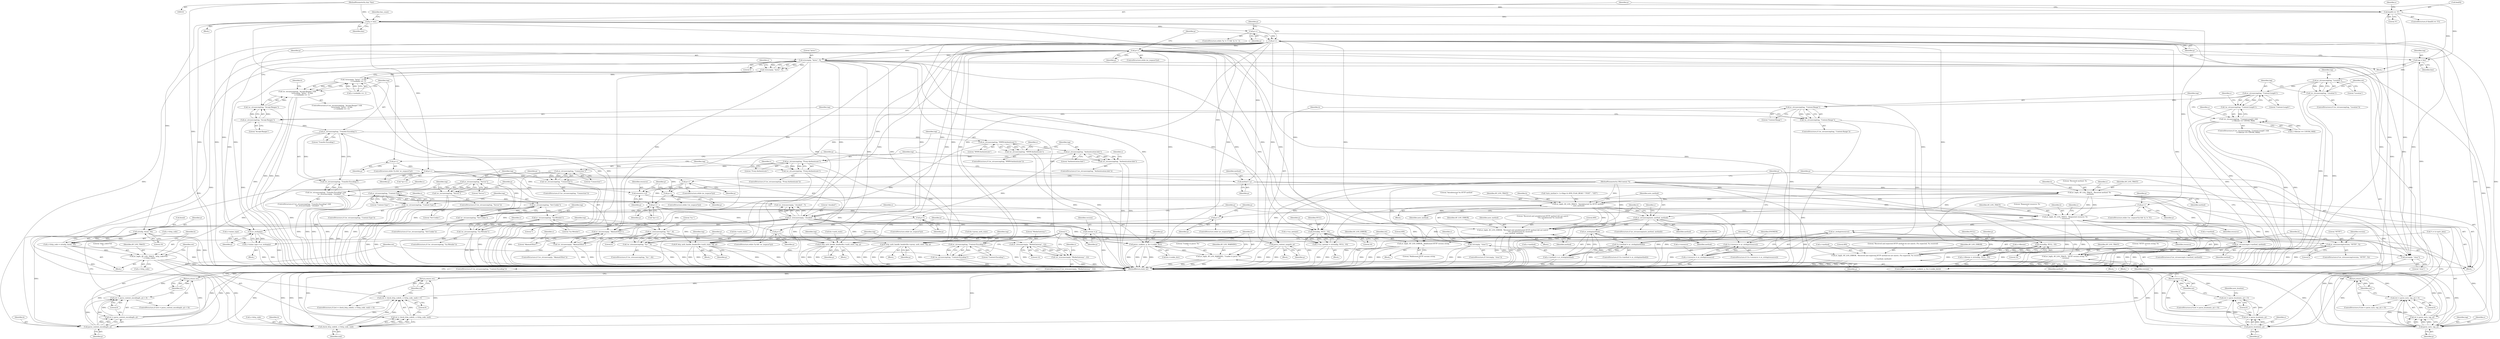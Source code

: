 digraph "0_FFmpeg_2a05c8f813de6f2278827734bf8102291e7484aa_7@array" {
"1000132" [label="(Call,line[0] == '\0')"];
"1000103" [label="(MethodParameterIn,char *line)"];
"1000145" [label="(Call,p = line)"];
"1000158" [label="(Call,method = p)"];
"1000176" [label="(Call,av_log(h, AV_LOG_TRACE, \"Received method: %s\n\", method))"];
"1000187" [label="(Call,av_strcasecmp(s->method, method))"];
"1000193" [label="(Call,av_log(h, AV_LOG_ERROR, \"Received and expected HTTP method do not match. (%s expected, %s received)\n\",\n                           s->method, method))"];
"1000208" [label="(Call,av_log(h, AV_LOG_TRACE, \"Autodetected %s HTTP method\n\", auto_method))"];
"1000214" [label="(Call,av_strcasecmp(auto_method, method))"];
"1000218" [label="(Call,av_log(h, AV_LOG_ERROR, \"Received and autodetected HTTP method did not match \"\n                           \"(%s autodetected %s received)\n\", auto_method, method))"];
"1000235" [label="(Call,av_strdup(method))"];
"1000230" [label="(Call,!(s->method = av_strdup(method)))"];
"1000231" [label="(Call,s->method = av_strdup(method))"];
"1000261" [label="(Call,av_log(h, AV_LOG_TRACE, \"Requested resource: %s\n\", resource))"];
"1000272" [label="(Call,av_strdup(resource))"];
"1000267" [label="(Call,!(s->resource = av_strdup(resource)))"];
"1000268" [label="(Call,s->resource = av_strdup(resource))"];
"1000306" [label="(Call,av_log(h, AV_LOG_ERROR, \"Malformed HTTP version string.\n\"))"];
"1000315" [label="(Call,av_log(h, AV_LOG_TRACE, \"HTTP version string: %s\n\", version))"];
"1000169" [label="(Call,p++)"];
"1000173" [label="(Call,p++)"];
"1000244" [label="(Call,p++)"];
"1000246" [label="(Call,resource = p)"];
"1000254" [label="(Call,p++)"];
"1000258" [label="(Call,p++)"];
"1000281" [label="(Call,p++)"];
"1000283" [label="(Call,version = p)"];
"1000301" [label="(Call,av_strncasecmp(version, \"HTTP/\", 5))"];
"1000294" [label="(Call,p++)"];
"1000332" [label="(Call,p++)"];
"1000338" [label="(Call,p++)"];
"1000344" [label="(Call,strtol(p, &end, 10))"];
"1000340" [label="(Call,s->http_code = strtol(p, &end, 10))"];
"1000349" [label="(Call,av_log(h, AV_LOG_TRACE, \"http_code=%d\n\", s->http_code))"];
"1000360" [label="(Call,check_http_code(h, s->http_code, end))"];
"1000357" [label="(Call,(ret = check_http_code(h, s->http_code, end)) < 0)"];
"1000358" [label="(Call,ret = check_http_code(h, s->http_code, end))"];
"1000367" [label="(Return,return ret;)"];
"1000381" [label="(Call,p++)"];
"1000397" [label="(Call,p++)"];
"1000403" [label="(Call,p++)"];
"1000415" [label="(Call,parse_location(s, p))"];
"1000412" [label="(Call,(ret = parse_location(s, p)) < 0)"];
"1000413" [label="(Call,ret = parse_location(s, p))"];
"1000419" [label="(Return,return ret;)"];
"1000442" [label="(Call,strtoull(p, NULL, 10))"];
"1000438" [label="(Call,s->filesize = strtoull(p, NULL, 10))"];
"1000453" [label="(Call,parse_content_range(h, p))"];
"1000465" [label="(Call,strncmp(p, \"bytes\", 5))"];
"1000464" [label="(Call,!strncmp(p, \"bytes\", 5))"];
"1000463" [label="(Call,!strncmp(p, \"bytes\", 5) &&\n                   s->seekable == -1)"];
"1000458" [label="(Call,!av_strcasecmp(tag, \"Accept-Ranges\") &&\n                   !strncmp(p, \"bytes\", 5) &&\n                   s->seekable == -1)"];
"1000489" [label="(Call,av_strncasecmp(p, \"chunked\", 7))"];
"1000488" [label="(Call,!av_strncasecmp(p, \"chunked\", 7))"];
"1000483" [label="(Call,!av_strcasecmp(tag, \"Transfer-Encoding\") &&\n                    !av_strncasecmp(p, \"chunked\", 7))"];
"1000511" [label="(Call,ff_http_auth_handle_header(&s->auth_state, tag, p))"];
"1000525" [label="(Call,ff_http_auth_handle_header(&s->auth_state, tag, p))"];
"1000539" [label="(Call,ff_http_auth_handle_header(&s->proxy_auth_state, tag, p))"];
"1000554" [label="(Call,!strcmp(p, \"close\"))"];
"1000555" [label="(Call,strcmp(p, \"close\"))"];
"1000572" [label="(Call,av_strcasecmp(p, \"AkamaiGHost\"))"];
"1000571" [label="(Call,!av_strcasecmp(p, \"AkamaiGHost\"))"];
"1000584" [label="(Call,av_strncasecmp(p, \"MediaGateway\", 12))"];
"1000583" [label="(Call,!av_strncasecmp(p, \"MediaGateway\", 12))"];
"1000609" [label="(Call,av_strdup(p))"];
"1000605" [label="(Call,s->mime_type = av_strdup(p))"];
"1000619" [label="(Call,parse_cookie(s, p, &s->cookie_dict))"];
"1000626" [label="(Call,av_log(h, AV_LOG_WARNING, \"Unable to parse '%s'\n\", p))"];
"1000642" [label="(Call,strtoull(p, NULL, 10))"];
"1000638" [label="(Call,s->icy_metaint = strtoull(p, NULL, 10))"];
"1000658" [label="(Call,parse_icy(s, tag, p))"];
"1000655" [label="(Call,(ret = parse_icy(s, tag, p)) < 0)"];
"1000656" [label="(Call,ret = parse_icy(s, tag, p))"];
"1000663" [label="(Return,return ret;)"];
"1000676" [label="(Call,parse_content_encoding(h, p))"];
"1000673" [label="(Call,(ret = parse_content_encoding(h, p)) < 0)"];
"1000674" [label="(Call,ret = parse_content_encoding(h, p))"];
"1000680" [label="(Return,return ret;)"];
"1000394" [label="(Call,tag = line)"];
"1000407" [label="(Call,av_strcasecmp(tag, \"Location\"))"];
"1000406" [label="(Call,!av_strcasecmp(tag, \"Location\"))"];
"1000429" [label="(Call,av_strcasecmp(tag, \"Content-Length\"))"];
"1000428" [label="(Call,!av_strcasecmp(tag, \"Content-Length\"))"];
"1000427" [label="(Call,!av_strcasecmp(tag, \"Content-Length\") &&\n                   s->filesize == UINT64_MAX)"];
"1000449" [label="(Call,av_strcasecmp(tag, \"Content-Range\"))"];
"1000448" [label="(Call,!av_strcasecmp(tag, \"Content-Range\"))"];
"1000460" [label="(Call,av_strcasecmp(tag, \"Accept-Ranges\"))"];
"1000459" [label="(Call,!av_strcasecmp(tag, \"Accept-Ranges\"))"];
"1000485" [label="(Call,av_strcasecmp(tag, \"Transfer-Encoding\"))"];
"1000484" [label="(Call,!av_strcasecmp(tag, \"Transfer-Encoding\"))"];
"1000507" [label="(Call,av_strcasecmp(tag, \"WWW-Authenticate\"))"];
"1000506" [label="(Call,!av_strcasecmp(tag, \"WWW-Authenticate\"))"];
"1000521" [label="(Call,av_strcasecmp(tag, \"Authentication-Info\"))"];
"1000520" [label="(Call,!av_strcasecmp(tag, \"Authentication-Info\"))"];
"1000535" [label="(Call,av_strcasecmp(tag, \"Proxy-Authenticate\"))"];
"1000534" [label="(Call,!av_strcasecmp(tag, \"Proxy-Authenticate\"))"];
"1000549" [label="(Call,av_strcasecmp(tag, \"Connection\"))"];
"1000548" [label="(Call,!av_strcasecmp(tag, \"Connection\"))"];
"1000566" [label="(Call,av_strcasecmp(tag, \"Server\"))"];
"1000565" [label="(Call,!av_strcasecmp(tag, \"Server\"))"];
"1000597" [label="(Call,av_strcasecmp(tag, \"Content-Type\"))"];
"1000596" [label="(Call,!av_strcasecmp(tag, \"Content-Type\"))"];
"1000614" [label="(Call,av_strcasecmp(tag, \"Set-Cookie\"))"];
"1000613" [label="(Call,!av_strcasecmp(tag, \"Set-Cookie\"))"];
"1000634" [label="(Call,av_strcasecmp(tag, \"Icy-MetaInt\"))"];
"1000633" [label="(Call,!av_strcasecmp(tag, \"Icy-MetaInt\"))"];
"1000649" [label="(Call,av_strncasecmp(tag, \"Icy-\", 4))"];
"1000648" [label="(Call,!av_strncasecmp(tag, \"Icy-\", 4))"];
"1000668" [label="(Call,av_strcasecmp(tag, \"Content-Encoding\"))"];
"1000667" [label="(Call,!av_strcasecmp(tag, \"Content-Encoding\"))"];
"1000396" [label="(Identifier,line)"];
"1000404" [label="(Identifier,p)"];
"1000484" [label="(Call,!av_strcasecmp(tag, \"Transfer-Encoding\"))"];
"1000140" [label="(Identifier,s)"];
"1000452" [label="(Block,)"];
"1000613" [label="(Call,!av_strcasecmp(tag, \"Set-Cookie\"))"];
"1000447" [label="(ControlStructure,if (!av_strcasecmp(tag, \"Content-Range\")))"];
"1000614" [label="(Call,av_strcasecmp(tag, \"Set-Cookie\"))"];
"1000591" [label="(Identifier,s)"];
"1000317" [label="(Identifier,AV_LOG_TRACE)"];
"1000192" [label="(Block,)"];
"1000216" [label="(Identifier,method)"];
"1000471" [label="(Identifier,s)"];
"1000280" [label="(Identifier,p)"];
"1000145" [label="(Call,p = line)"];
"1000340" [label="(Call,s->http_code = strtol(p, &end, 10))"];
"1000276" [label="(Identifier,ENOMEM)"];
"1000620" [label="(Identifier,s)"];
"1000345" [label="(Identifier,p)"];
"1000605" [label="(Call,s->mime_type = av_strdup(p))"];
"1000586" [label="(Literal,\"MediaGateway\")"];
"1000610" [label="(Identifier,p)"];
"1000217" [label="(Block,)"];
"1000488" [label="(Call,!av_strncasecmp(p, \"chunked\", 7))"];
"1000514" [label="(Identifier,s)"];
"1000226" [label="(Literal,400)"];
"1000555" [label="(Call,strcmp(p, \"close\"))"];
"1000312" [label="(Literal,400)"];
"1000284" [label="(Identifier,version)"];
"1000674" [label="(Call,ret = parse_content_encoding(h, p))"];
"1000219" [label="(Identifier,h)"];
"1000657" [label="(Identifier,ret)"];
"1000240" [label="(ControlStructure,while (av_isspace(*p)))"];
"1000489" [label="(Call,av_strncasecmp(p, \"chunked\", 7))"];
"1000263" [label="(Identifier,AV_LOG_TRACE)"];
"1000633" [label="(Call,!av_strcasecmp(tag, \"Icy-MetaInt\"))"];
"1000678" [label="(Identifier,p)"];
"1000285" [label="(Identifier,p)"];
"1000295" [label="(Identifier,p)"];
"1000352" [label="(Literal,\"http_code=%d\n\")"];
"1000460" [label="(Call,av_strcasecmp(tag, \"Accept-Ranges\"))"];
"1000536" [label="(Identifier,tag)"];
"1000337" [label="(Identifier,p)"];
"1000565" [label="(Call,!av_strcasecmp(tag, \"Server\"))"];
"1000553" [label="(ControlStructure,if (!strcmp(p, \"close\")))"];
"1000621" [label="(Identifier,p)"];
"1000253" [label="(Identifier,p)"];
"1000223" [label="(Identifier,method)"];
"1000464" [label="(Call,!strncmp(p, \"bytes\", 5))"];
"1000357" [label="(Call,(ret = check_http_code(h, s->http_code, end)) < 0)"];
"1000382" [label="(Identifier,p)"];
"1000309" [label="(Literal,\"Malformed HTTP version string.\n\")"];
"1000197" [label="(Call,s->method)"];
"1000339" [label="(Identifier,p)"];
"1000407" [label="(Call,av_strcasecmp(tag, \"Location\"))"];
"1000547" [label="(ControlStructure,if (!av_strcasecmp(tag, \"Connection\")))"];
"1000642" [label="(Call,strtoull(p, NULL, 10))"];
"1000248" [label="(Identifier,p)"];
"1000307" [label="(Identifier,h)"];
"1000587" [label="(Literal,12)"];
"1000664" [label="(Identifier,ret)"];
"1000506" [label="(Call,!av_strcasecmp(tag, \"WWW-Authenticate\"))"];
"1000338" [label="(Call,p++)"];
"1000157" [label="(Block,)"];
"1000681" [label="(Identifier,ret)"];
"1000294" [label="(Call,p++)"];
"1000200" [label="(Identifier,method)"];
"1000667" [label="(Call,!av_strcasecmp(tag, \"Content-Encoding\"))"];
"1000348" [label="(Literal,10)"];
"1000273" [label="(Identifier,resource)"];
"1000632" [label="(ControlStructure,if (!av_strcasecmp(tag, \"Icy-MetaInt\")))"];
"1000629" [label="(Literal,\"Unable to parse '%s'\n\")"];
"1000663" [label="(Return,return ret;)"];
"1000523" [label="(Literal,\"Authentication-Info\")"];
"1000574" [label="(Literal,\"AkamaiGHost\")"];
"1000429" [label="(Call,av_strcasecmp(tag, \"Content-Length\"))"];
"1000524" [label="(Block,)"];
"1000677" [label="(Identifier,h)"];
"1000521" [label="(Call,av_strcasecmp(tag, \"Authentication-Info\"))"];
"1000535" [label="(Call,av_strcasecmp(tag, \"Proxy-Authenticate\"))"];
"1000453" [label="(Call,parse_content_range(h, p))"];
"1000419" [label="(Return,return ret;)"];
"1000264" [label="(Literal,\"Requested resource: %s\n\")"];
"1000444" [label="(Identifier,NULL)"];
"1000159" [label="(Identifier,method)"];
"1000568" [label="(Literal,\"Server\")"];
"1000179" [label="(Literal,\"Received method: %s\n\")"];
"1000215" [label="(Identifier,auto_method)"];
"1000465" [label="(Call,strncmp(p, \"bytes\", 5))"];
"1000381" [label="(Call,p++)"];
"1000244" [label="(Call,p++)"];
"1000249" [label="(ControlStructure,while (!av_isspace(*p)))"];
"1000272" [label="(Call,av_strdup(resource))"];
"1000640" [label="(Identifier,s)"];
"1000409" [label="(Literal,\"Location\")"];
"1000468" [label="(Literal,5)"];
"1000637" [label="(Block,)"];
"1000103" [label="(MethodParameterIn,char *line)"];
"1000570" [label="(ControlStructure,if (!av_strcasecmp(p, \"AkamaiGHost\")))"];
"1000462" [label="(Literal,\"Accept-Ranges\")"];
"1000267" [label="(Call,!(s->resource = av_strdup(resource)))"];
"1000266" [label="(ControlStructure,if (!(s->resource = av_strdup(resource))))"];
"1000478" [label="(Identifier,h)"];
"1000411" [label="(ControlStructure,if ((ret = parse_location(s, p)) < 0))"];
"1000571" [label="(Call,!av_strcasecmp(p, \"AkamaiGHost\"))"];
"1000257" [label="(Call,*(p++))"];
"1000239" [label="(Identifier,ENOMEM)"];
"1000370" [label="(Block,)"];
"1000106" [label="(Block,)"];
"1000638" [label="(Call,s->icy_metaint = strtoull(p, NULL, 10))"];
"1000394" [label="(Call,tag = line)"];
"1000413" [label="(Call,ret = parse_location(s, p))"];
"1000567" [label="(Identifier,tag)"];
"1000277" [label="(ControlStructure,while (av_isspace(*p)))"];
"1000684" [label="(MethodReturn,static int)"];
"1000213" [label="(ControlStructure,if (av_strcasecmp(auto_method, method)))"];
"1000350" [label="(Identifier,h)"];
"1000578" [label="(Identifier,s)"];
"1000344" [label="(Call,strtol(p, &end, 10))"];
"1000510" [label="(Block,)"];
"1000183" [label="(Identifier,s)"];
"1000108" [label="(Call,*s = h->priv_data)"];
"1000673" [label="(Call,(ret = parse_content_encoding(h, p)) < 0)"];
"1000405" [label="(ControlStructure,if (!av_strcasecmp(tag, \"Location\")))"];
"1000261" [label="(Call,av_log(h, AV_LOG_TRACE, \"Requested resource: %s\n\", resource))"];
"1000346" [label="(Call,&end)"];
"1000176" [label="(Call,av_log(h, AV_LOG_TRACE, \"Received method: %s\n\", method))"];
"1000538" [label="(Block,)"];
"1000520" [label="(Call,!av_strcasecmp(tag, \"Authentication-Info\"))"];
"1000147" [label="(Identifier,line)"];
"1000232" [label="(Call,s->method)"];
"1000469" [label="(Call,s->seekable == -1)"];
"1000209" [label="(Identifier,h)"];
"1000415" [label="(Call,parse_location(s, p))"];
"1000670" [label="(Literal,\"Content-Encoding\")"];
"1000220" [label="(Identifier,AV_LOG_ERROR)"];
"1000431" [label="(Literal,\"Content-Length\")"];
"1000450" [label="(Identifier,tag)"];
"1000639" [label="(Call,s->icy_metaint)"];
"1000207" [label="(Block,)"];
"1000303" [label="(Literal,\"HTTP/\")"];
"1000132" [label="(Call,line[0] == '\0')"];
"1000662" [label="(Literal,0)"];
"1000430" [label="(Identifier,tag)"];
"1000191" [label="(Identifier,method)"];
"1000507" [label="(Call,av_strcasecmp(tag, \"WWW-Authenticate\"))"];
"1000459" [label="(Call,!av_strcasecmp(tag, \"Accept-Ranges\"))"];
"1000550" [label="(Identifier,tag)"];
"1000365" [label="(Identifier,end)"];
"1000483" [label="(Call,!av_strcasecmp(tag, \"Transfer-Encoding\") &&\n                    !av_strncasecmp(p, \"chunked\", 7))"];
"1000438" [label="(Call,s->filesize = strtoull(p, NULL, 10))"];
"1000654" [label="(ControlStructure,if ((ret = parse_icy(s, tag, p)) < 0))"];
"1000315" [label="(Call,av_log(h, AV_LOG_TRACE, \"HTTP version string: %s\n\", version))"];
"1000353" [label="(Call,s->http_code)"];
"1000537" [label="(Literal,\"Proxy-Authenticate\")"];
"1000412" [label="(Call,(ret = parse_location(s, p)) < 0)"];
"1000545" [label="(Identifier,p)"];
"1000173" [label="(Call,p++)"];
"1000660" [label="(Identifier,tag)"];
"1000395" [label="(Identifier,tag)"];
"1000349" [label="(Call,av_log(h, AV_LOG_TRACE, \"http_code=%d\n\", s->http_code))"];
"1000511" [label="(Call,ff_http_auth_handle_header(&s->auth_state, tag, p))"];
"1000367" [label="(Return,return ret;)"];
"1000564" [label="(ControlStructure,if (!av_strcasecmp(tag, \"Server\")))"];
"1000333" [label="(Identifier,p)"];
"1000231" [label="(Call,s->method = av_strdup(method))"];
"1000437" [label="(Block,)"];
"1000360" [label="(Call,check_http_code(h, s->http_code, end))"];
"1000585" [label="(Identifier,p)"];
"1000509" [label="(Literal,\"WWW-Authenticate\")"];
"1000146" [label="(Identifier,p)"];
"1000454" [label="(Identifier,h)"];
"1000490" [label="(Identifier,p)"];
"1000321" [label="(Block,)"];
"1000618" [label="(ControlStructure,if (parse_cookie(s, p, &s->cookie_dict)))"];
"1000319" [label="(Identifier,version)"];
"1000161" [label="(ControlStructure,while (*p && !av_isspace(*p)))"];
"1000359" [label="(Identifier,ret)"];
"1000467" [label="(Literal,\"bytes\")"];
"1000628" [label="(Identifier,AV_LOG_WARNING)"];
"1000131" [label="(ControlStructure,if (line[0] == '\0'))"];
"1000651" [label="(Literal,\"Icy-\")"];
"1000485" [label="(Call,av_strcasecmp(tag, \"Transfer-Encoding\"))"];
"1000178" [label="(Identifier,AV_LOG_TRACE)"];
"1000540" [label="(Call,&s->proxy_auth_state)"];
"1000461" [label="(Identifier,tag)"];
"1000247" [label="(Identifier,resource)"];
"1000482" [label="(ControlStructure,if (!av_strcasecmp(tag, \"Transfer-Encoding\") &&\n                    !av_strncasecmp(p, \"chunked\", 7)))"];
"1000599" [label="(Literal,\"Content-Type\")"];
"1000676" [label="(Call,parse_content_encoding(h, p))"];
"1000362" [label="(Call,s->http_code)"];
"1000668" [label="(Call,av_strcasecmp(tag, \"Content-Encoding\"))"];
"1000246" [label="(Call,resource = p)"];
"1000281" [label="(Call,p++)"];
"1000282" [label="(Identifier,p)"];
"1000177" [label="(Identifier,h)"];
"1000258" [label="(Call,p++)"];
"1000150" [label="(Identifier,line_count)"];
"1000439" [label="(Call,s->filesize)"];
"1000486" [label="(Identifier,tag)"];
"1000193" [label="(Call,av_log(h, AV_LOG_ERROR, \"Received and expected HTTP method do not match. (%s expected, %s received)\n\",\n                           s->method, method))"];
"1000560" [label="(Identifier,s)"];
"1000212" [label="(Identifier,auto_method)"];
"1000236" [label="(Identifier,method)"];
"1000114" [label="(Call,*auto_method =  h->flags & AVIO_FLAG_READ ? \"POST\" : \"GET\")"];
"1000302" [label="(Identifier,version)"];
"1000455" [label="(Identifier,p)"];
"1000661" [label="(Identifier,p)"];
"1000516" [label="(Identifier,tag)"];
"1000417" [label="(Identifier,p)"];
"1000203" [label="(Literal,400)"];
"1000512" [label="(Call,&s->auth_state)"];
"1000652" [label="(Literal,4)"];
"1000683" [label="(Literal,1)"];
"1000557" [label="(Literal,\"close\")"];
"1000341" [label="(Call,s->http_code)"];
"1000158" [label="(Call,method = p)"];
"1000269" [label="(Call,s->resource)"];
"1000255" [label="(Identifier,p)"];
"1000188" [label="(Call,s->method)"];
"1000666" [label="(ControlStructure,if (!av_strcasecmp(tag, \"Content-Encoding\")))"];
"1000262" [label="(Identifier,h)"];
"1000584" [label="(Call,av_strncasecmp(p, \"MediaGateway\", 12))"];
"1000635" [label="(Identifier,tag)"];
"1000327" [label="(Identifier,p)"];
"1000283" [label="(Call,version = p)"];
"1000457" [label="(ControlStructure,if (!av_strcasecmp(tag, \"Accept-Ranges\") &&\n                   !strncmp(p, \"bytes\", 5) &&\n                   s->seekable == -1))"];
"1000554" [label="(Call,!strcmp(p, \"close\"))"];
"1000443" [label="(Identifier,p)"];
"1000539" [label="(Call,ff_http_auth_handle_header(&s->proxy_auth_state, tag, p))"];
"1000634" [label="(Call,av_strcasecmp(tag, \"Icy-MetaInt\"))"];
"1000270" [label="(Identifier,s)"];
"1000598" [label="(Identifier,tag)"];
"1000308" [label="(Identifier,AV_LOG_ERROR)"];
"1000397" [label="(Call,p++)"];
"1000645" [label="(Literal,10)"];
"1000530" [label="(Identifier,tag)"];
"1000211" [label="(Literal,\"Autodetected %s HTTP method\n\")"];
"1000648" [label="(Call,!av_strncasecmp(tag, \"Icy-\", 4))"];
"1000187" [label="(Call,av_strcasecmp(s->method, method))"];
"1000659" [label="(Identifier,s)"];
"1000196" [label="(Literal,\"Received and expected HTTP method do not match. (%s expected, %s received)\n\")"];
"1000102" [label="(MethodParameterIn,URLContext *h)"];
"1000548" [label="(Call,!av_strcasecmp(tag, \"Connection\"))"];
"1000679" [label="(Literal,0)"];
"1000451" [label="(Literal,\"Content-Range\")"];
"1000428" [label="(Call,!av_strcasecmp(tag, \"Content-Length\"))"];
"1000556" [label="(Identifier,p)"];
"1000526" [label="(Call,&s->auth_state)"];
"1000534" [label="(Call,!av_strcasecmp(tag, \"Proxy-Authenticate\"))"];
"1000186" [label="(ControlStructure,if (av_strcasecmp(s->method, method)))"];
"1000136" [label="(Literal,'\0')"];
"1000622" [label="(Call,&s->cookie_dict)"];
"1000508" [label="(Identifier,tag)"];
"1000440" [label="(Identifier,s)"];
"1000675" [label="(Identifier,ret)"];
"1000636" [label="(Literal,\"Icy-MetaInt\")"];
"1000160" [label="(Identifier,p)"];
"1000174" [label="(Identifier,p)"];
"1000517" [label="(Identifier,p)"];
"1000406" [label="(Call,!av_strcasecmp(tag, \"Location\"))"];
"1000655" [label="(Call,(ret = parse_icy(s, tag, p)) < 0)"];
"1000606" [label="(Call,s->mime_type)"];
"1000133" [label="(Call,line[0])"];
"1000423" [label="(Identifier,new_location)"];
"1000643" [label="(Identifier,p)"];
"1000398" [label="(Identifier,p)"];
"1000306" [label="(Call,av_log(h, AV_LOG_ERROR, \"Malformed HTTP version string.\n\"))"];
"1000322" [label="(ControlStructure,while (!av_isspace(*p) && *p != '\0'))"];
"1000505" [label="(ControlStructure,if (!av_strcasecmp(tag, \"WWW-Authenticate\")))"];
"1000218" [label="(Call,av_log(h, AV_LOG_ERROR, \"Received and autodetected HTTP method did not match \"\n                           \"(%s autodetected %s received)\n\", auto_method, method))"];
"1000649" [label="(Call,av_strncasecmp(tag, \"Icy-\", 4))"];
"1000368" [label="(Identifier,ret)"];
"1000418" [label="(Literal,0)"];
"1000334" [label="(ControlStructure,while (av_isspace(*p)))"];
"1000195" [label="(Identifier,AV_LOG_ERROR)"];
"1000180" [label="(Identifier,method)"];
"1000449" [label="(Call,av_strcasecmp(tag, \"Content-Range\"))"];
"1000566" [label="(Call,av_strcasecmp(tag, \"Server\"))"];
"1000235" [label="(Call,av_strdup(method))"];
"1000549" [label="(Call,av_strcasecmp(tag, \"Connection\"))"];
"1000300" [label="(ControlStructure,if (av_strncasecmp(version, \"HTTP/\", 5)))"];
"1000672" [label="(ControlStructure,if ((ret = parse_content_encoding(h, p)) < 0))"];
"1000572" [label="(Call,av_strcasecmp(p, \"AkamaiGHost\"))"];
"1000351" [label="(Identifier,AV_LOG_TRACE)"];
"1000658" [label="(Call,parse_icy(s, tag, p))"];
"1000169" [label="(Call,p++)"];
"1000458" [label="(Call,!av_strcasecmp(tag, \"Accept-Ranges\") &&\n                   !strncmp(p, \"bytes\", 5) &&\n                   s->seekable == -1)"];
"1000644" [label="(Identifier,NULL)"];
"1000427" [label="(Call,!av_strcasecmp(tag, \"Content-Length\") &&\n                   s->filesize == UINT64_MAX)"];
"1000318" [label="(Literal,\"HTTP version string: %s\n\")"];
"1000544" [label="(Identifier,tag)"];
"1000551" [label="(Literal,\"Connection\")"];
"1000615" [label="(Identifier,tag)"];
"1000519" [label="(ControlStructure,if (!av_strcasecmp(tag, \"Authentication-Info\")))"];
"1000194" [label="(Identifier,h)"];
"1000210" [label="(Identifier,AV_LOG_TRACE)"];
"1000259" [label="(Identifier,p)"];
"1000445" [label="(Literal,10)"];
"1000669" [label="(Identifier,tag)"];
"1000408" [label="(Identifier,tag)"];
"1000265" [label="(Identifier,resource)"];
"1000375" [label="(Identifier,p)"];
"1000491" [label="(Literal,\"chunked\")"];
"1000627" [label="(Identifier,h)"];
"1000650" [label="(Identifier,tag)"];
"1000233" [label="(Identifier,s)"];
"1000222" [label="(Identifier,auto_method)"];
"1000229" [label="(ControlStructure,if (!(s->method = av_strdup(method))))"];
"1000442" [label="(Call,strtoull(p, NULL, 10))"];
"1000366" [label="(Literal,0)"];
"1000305" [label="(Block,)"];
"1000542" [label="(Identifier,s)"];
"1000582" [label="(ControlStructure,if (!av_strncasecmp(p, \"MediaGateway\", 12)))"];
"1000463" [label="(Call,!strncmp(p, \"bytes\", 5) &&\n                   s->seekable == -1)"];
"1000214" [label="(Call,av_strcasecmp(auto_method, method))"];
"1000612" [label="(ControlStructure,if (!av_strcasecmp(tag, \"Set-Cookie\")))"];
"1000432" [label="(Call,s->filesize == UINT64_MAX)"];
"1000416" [label="(Identifier,s)"];
"1000600" [label="(Block,)"];
"1000426" [label="(ControlStructure,if (!av_strcasecmp(tag, \"Content-Length\") &&\n                   s->filesize == UINT64_MAX))"];
"1000656" [label="(Call,ret = parse_icy(s, tag, p))"];
"1000268" [label="(Call,s->resource = av_strdup(resource))"];
"1000583" [label="(Call,!av_strncasecmp(p, \"MediaGateway\", 12))"];
"1000170" [label="(Identifier,p)"];
"1000466" [label="(Identifier,p)"];
"1000619" [label="(Call,parse_cookie(s, p, &s->cookie_dict))"];
"1000630" [label="(Identifier,p)"];
"1000164" [label="(Identifier,p)"];
"1000254" [label="(Call,p++)"];
"1000356" [label="(ControlStructure,if ((ret = check_http_code(h, s->http_code, end)) < 0))"];
"1000496" [label="(Identifier,s)"];
"1000522" [label="(Identifier,tag)"];
"1000626" [label="(Call,av_log(h, AV_LOG_WARNING, \"Unable to parse '%s'\n\", p))"];
"1000371" [label="(ControlStructure,while (*p != '\0' && *p != ':'))"];
"1000492" [label="(Literal,7)"];
"1000414" [label="(Identifier,ret)"];
"1000304" [label="(Literal,5)"];
"1000289" [label="(Identifier,p)"];
"1000286" [label="(ControlStructure,while (*p && !av_isspace(*p)))"];
"1000403" [label="(Call,p++)"];
"1000487" [label="(Literal,\"Transfer-Encoding\")"];
"1000243" [label="(Identifier,p)"];
"1000603" [label="(Identifier,s)"];
"1000361" [label="(Identifier,h)"];
"1000533" [label="(ControlStructure,if (!av_strcasecmp(tag, \"Proxy-Authenticate\")))"];
"1000399" [label="(ControlStructure,while (av_isspace(*p)))"];
"1000595" [label="(ControlStructure,if (!av_strcasecmp(tag, \"Content-Type\")))"];
"1000531" [label="(Identifier,p)"];
"1000680" [label="(Return,return ret;)"];
"1000609" [label="(Call,av_strdup(p))"];
"1000316" [label="(Identifier,h)"];
"1000528" [label="(Identifier,s)"];
"1000332" [label="(Call,p++)"];
"1000301" [label="(Call,av_strncasecmp(version, \"HTTP/\", 5))"];
"1000596" [label="(Call,!av_strcasecmp(tag, \"Content-Type\"))"];
"1000525" [label="(Call,ff_http_auth_handle_header(&s->auth_state, tag, p))"];
"1000647" [label="(ControlStructure,if (!av_strncasecmp(tag, \"Icy-\", 4)))"];
"1000597" [label="(Call,av_strcasecmp(tag, \"Content-Type\"))"];
"1000221" [label="(Literal,\"Received and autodetected HTTP method did not match \"\n                           \"(%s autodetected %s received)\n\")"];
"1000230" [label="(Call,!(s->method = av_strdup(method)))"];
"1000573" [label="(Identifier,p)"];
"1000448" [label="(Call,!av_strcasecmp(tag, \"Content-Range\"))"];
"1000420" [label="(Identifier,ret)"];
"1000616" [label="(Literal,\"Set-Cookie\")"];
"1000245" [label="(Identifier,p)"];
"1000434" [label="(Identifier,s)"];
"1000208" [label="(Call,av_log(h, AV_LOG_TRACE, \"Autodetected %s HTTP method\n\", auto_method))"];
"1000402" [label="(Identifier,p)"];
"1000172" [label="(Call,*(p++))"];
"1000358" [label="(Call,ret = check_http_code(h, s->http_code, end))"];
"1000132" -> "1000131"  [label="AST: "];
"1000132" -> "1000136"  [label="CFG: "];
"1000133" -> "1000132"  [label="AST: "];
"1000136" -> "1000132"  [label="AST: "];
"1000140" -> "1000132"  [label="CFG: "];
"1000146" -> "1000132"  [label="CFG: "];
"1000132" -> "1000684"  [label="DDG: "];
"1000132" -> "1000684"  [label="DDG: "];
"1000103" -> "1000132"  [label="DDG: "];
"1000132" -> "1000145"  [label="DDG: "];
"1000132" -> "1000394"  [label="DDG: "];
"1000103" -> "1000101"  [label="AST: "];
"1000103" -> "1000684"  [label="DDG: "];
"1000103" -> "1000145"  [label="DDG: "];
"1000103" -> "1000394"  [label="DDG: "];
"1000145" -> "1000106"  [label="AST: "];
"1000145" -> "1000147"  [label="CFG: "];
"1000146" -> "1000145"  [label="AST: "];
"1000147" -> "1000145"  [label="AST: "];
"1000150" -> "1000145"  [label="CFG: "];
"1000145" -> "1000684"  [label="DDG: "];
"1000145" -> "1000684"  [label="DDG: "];
"1000145" -> "1000158"  [label="DDG: "];
"1000145" -> "1000169"  [label="DDG: "];
"1000145" -> "1000173"  [label="DDG: "];
"1000145" -> "1000332"  [label="DDG: "];
"1000145" -> "1000338"  [label="DDG: "];
"1000145" -> "1000344"  [label="DDG: "];
"1000145" -> "1000381"  [label="DDG: "];
"1000145" -> "1000397"  [label="DDG: "];
"1000158" -> "1000157"  [label="AST: "];
"1000158" -> "1000160"  [label="CFG: "];
"1000159" -> "1000158"  [label="AST: "];
"1000160" -> "1000158"  [label="AST: "];
"1000164" -> "1000158"  [label="CFG: "];
"1000158" -> "1000176"  [label="DDG: "];
"1000176" -> "1000157"  [label="AST: "];
"1000176" -> "1000180"  [label="CFG: "];
"1000177" -> "1000176"  [label="AST: "];
"1000178" -> "1000176"  [label="AST: "];
"1000179" -> "1000176"  [label="AST: "];
"1000180" -> "1000176"  [label="AST: "];
"1000183" -> "1000176"  [label="CFG: "];
"1000176" -> "1000684"  [label="DDG: "];
"1000176" -> "1000684"  [label="DDG: "];
"1000102" -> "1000176"  [label="DDG: "];
"1000176" -> "1000187"  [label="DDG: "];
"1000176" -> "1000193"  [label="DDG: "];
"1000176" -> "1000208"  [label="DDG: "];
"1000176" -> "1000208"  [label="DDG: "];
"1000176" -> "1000214"  [label="DDG: "];
"1000176" -> "1000261"  [label="DDG: "];
"1000176" -> "1000261"  [label="DDG: "];
"1000187" -> "1000186"  [label="AST: "];
"1000187" -> "1000191"  [label="CFG: "];
"1000188" -> "1000187"  [label="AST: "];
"1000191" -> "1000187"  [label="AST: "];
"1000194" -> "1000187"  [label="CFG: "];
"1000243" -> "1000187"  [label="CFG: "];
"1000187" -> "1000684"  [label="DDG: "];
"1000187" -> "1000684"  [label="DDG: "];
"1000187" -> "1000684"  [label="DDG: "];
"1000187" -> "1000193"  [label="DDG: "];
"1000187" -> "1000193"  [label="DDG: "];
"1000193" -> "1000192"  [label="AST: "];
"1000193" -> "1000200"  [label="CFG: "];
"1000194" -> "1000193"  [label="AST: "];
"1000195" -> "1000193"  [label="AST: "];
"1000196" -> "1000193"  [label="AST: "];
"1000197" -> "1000193"  [label="AST: "];
"1000200" -> "1000193"  [label="AST: "];
"1000203" -> "1000193"  [label="CFG: "];
"1000193" -> "1000684"  [label="DDG: "];
"1000193" -> "1000684"  [label="DDG: "];
"1000193" -> "1000684"  [label="DDG: "];
"1000193" -> "1000684"  [label="DDG: "];
"1000193" -> "1000684"  [label="DDG: "];
"1000102" -> "1000193"  [label="DDG: "];
"1000208" -> "1000207"  [label="AST: "];
"1000208" -> "1000212"  [label="CFG: "];
"1000209" -> "1000208"  [label="AST: "];
"1000210" -> "1000208"  [label="AST: "];
"1000211" -> "1000208"  [label="AST: "];
"1000212" -> "1000208"  [label="AST: "];
"1000215" -> "1000208"  [label="CFG: "];
"1000208" -> "1000684"  [label="DDG: "];
"1000208" -> "1000684"  [label="DDG: "];
"1000208" -> "1000684"  [label="DDG: "];
"1000102" -> "1000208"  [label="DDG: "];
"1000114" -> "1000208"  [label="DDG: "];
"1000208" -> "1000214"  [label="DDG: "];
"1000208" -> "1000218"  [label="DDG: "];
"1000208" -> "1000261"  [label="DDG: "];
"1000208" -> "1000261"  [label="DDG: "];
"1000214" -> "1000213"  [label="AST: "];
"1000214" -> "1000216"  [label="CFG: "];
"1000215" -> "1000214"  [label="AST: "];
"1000216" -> "1000214"  [label="AST: "];
"1000219" -> "1000214"  [label="CFG: "];
"1000233" -> "1000214"  [label="CFG: "];
"1000214" -> "1000684"  [label="DDG: "];
"1000214" -> "1000684"  [label="DDG: "];
"1000214" -> "1000218"  [label="DDG: "];
"1000214" -> "1000218"  [label="DDG: "];
"1000214" -> "1000235"  [label="DDG: "];
"1000218" -> "1000217"  [label="AST: "];
"1000218" -> "1000223"  [label="CFG: "];
"1000219" -> "1000218"  [label="AST: "];
"1000220" -> "1000218"  [label="AST: "];
"1000221" -> "1000218"  [label="AST: "];
"1000222" -> "1000218"  [label="AST: "];
"1000223" -> "1000218"  [label="AST: "];
"1000226" -> "1000218"  [label="CFG: "];
"1000218" -> "1000684"  [label="DDG: "];
"1000218" -> "1000684"  [label="DDG: "];
"1000218" -> "1000684"  [label="DDG: "];
"1000218" -> "1000684"  [label="DDG: "];
"1000218" -> "1000684"  [label="DDG: "];
"1000102" -> "1000218"  [label="DDG: "];
"1000235" -> "1000231"  [label="AST: "];
"1000235" -> "1000236"  [label="CFG: "];
"1000236" -> "1000235"  [label="AST: "];
"1000231" -> "1000235"  [label="CFG: "];
"1000235" -> "1000684"  [label="DDG: "];
"1000235" -> "1000230"  [label="DDG: "];
"1000235" -> "1000231"  [label="DDG: "];
"1000230" -> "1000229"  [label="AST: "];
"1000230" -> "1000231"  [label="CFG: "];
"1000231" -> "1000230"  [label="AST: "];
"1000239" -> "1000230"  [label="CFG: "];
"1000243" -> "1000230"  [label="CFG: "];
"1000230" -> "1000684"  [label="DDG: "];
"1000231" -> "1000230"  [label="DDG: "];
"1000232" -> "1000231"  [label="AST: "];
"1000231" -> "1000684"  [label="DDG: "];
"1000231" -> "1000684"  [label="DDG: "];
"1000261" -> "1000157"  [label="AST: "];
"1000261" -> "1000265"  [label="CFG: "];
"1000262" -> "1000261"  [label="AST: "];
"1000263" -> "1000261"  [label="AST: "];
"1000264" -> "1000261"  [label="AST: "];
"1000265" -> "1000261"  [label="AST: "];
"1000270" -> "1000261"  [label="CFG: "];
"1000261" -> "1000684"  [label="DDG: "];
"1000261" -> "1000684"  [label="DDG: "];
"1000261" -> "1000684"  [label="DDG: "];
"1000102" -> "1000261"  [label="DDG: "];
"1000246" -> "1000261"  [label="DDG: "];
"1000261" -> "1000272"  [label="DDG: "];
"1000261" -> "1000306"  [label="DDG: "];
"1000261" -> "1000315"  [label="DDG: "];
"1000261" -> "1000315"  [label="DDG: "];
"1000272" -> "1000268"  [label="AST: "];
"1000272" -> "1000273"  [label="CFG: "];
"1000273" -> "1000272"  [label="AST: "];
"1000268" -> "1000272"  [label="CFG: "];
"1000272" -> "1000684"  [label="DDG: "];
"1000272" -> "1000267"  [label="DDG: "];
"1000272" -> "1000268"  [label="DDG: "];
"1000267" -> "1000266"  [label="AST: "];
"1000267" -> "1000268"  [label="CFG: "];
"1000268" -> "1000267"  [label="AST: "];
"1000276" -> "1000267"  [label="CFG: "];
"1000280" -> "1000267"  [label="CFG: "];
"1000267" -> "1000684"  [label="DDG: "];
"1000268" -> "1000267"  [label="DDG: "];
"1000269" -> "1000268"  [label="AST: "];
"1000268" -> "1000684"  [label="DDG: "];
"1000268" -> "1000684"  [label="DDG: "];
"1000306" -> "1000305"  [label="AST: "];
"1000306" -> "1000309"  [label="CFG: "];
"1000307" -> "1000306"  [label="AST: "];
"1000308" -> "1000306"  [label="AST: "];
"1000309" -> "1000306"  [label="AST: "];
"1000312" -> "1000306"  [label="CFG: "];
"1000306" -> "1000684"  [label="DDG: "];
"1000306" -> "1000684"  [label="DDG: "];
"1000306" -> "1000684"  [label="DDG: "];
"1000102" -> "1000306"  [label="DDG: "];
"1000315" -> "1000157"  [label="AST: "];
"1000315" -> "1000319"  [label="CFG: "];
"1000316" -> "1000315"  [label="AST: "];
"1000317" -> "1000315"  [label="AST: "];
"1000318" -> "1000315"  [label="AST: "];
"1000319" -> "1000315"  [label="AST: "];
"1000683" -> "1000315"  [label="CFG: "];
"1000315" -> "1000684"  [label="DDG: "];
"1000315" -> "1000684"  [label="DDG: "];
"1000315" -> "1000684"  [label="DDG: "];
"1000315" -> "1000684"  [label="DDG: "];
"1000102" -> "1000315"  [label="DDG: "];
"1000301" -> "1000315"  [label="DDG: "];
"1000169" -> "1000161"  [label="AST: "];
"1000169" -> "1000170"  [label="CFG: "];
"1000170" -> "1000169"  [label="AST: "];
"1000164" -> "1000169"  [label="CFG: "];
"1000169" -> "1000173"  [label="DDG: "];
"1000173" -> "1000172"  [label="AST: "];
"1000173" -> "1000174"  [label="CFG: "];
"1000174" -> "1000173"  [label="AST: "];
"1000172" -> "1000173"  [label="CFG: "];
"1000173" -> "1000684"  [label="DDG: "];
"1000173" -> "1000244"  [label="DDG: "];
"1000173" -> "1000246"  [label="DDG: "];
"1000173" -> "1000254"  [label="DDG: "];
"1000173" -> "1000258"  [label="DDG: "];
"1000244" -> "1000240"  [label="AST: "];
"1000244" -> "1000245"  [label="CFG: "];
"1000245" -> "1000244"  [label="AST: "];
"1000243" -> "1000244"  [label="CFG: "];
"1000244" -> "1000246"  [label="DDG: "];
"1000244" -> "1000254"  [label="DDG: "];
"1000244" -> "1000258"  [label="DDG: "];
"1000246" -> "1000157"  [label="AST: "];
"1000246" -> "1000248"  [label="CFG: "];
"1000247" -> "1000246"  [label="AST: "];
"1000248" -> "1000246"  [label="AST: "];
"1000253" -> "1000246"  [label="CFG: "];
"1000254" -> "1000249"  [label="AST: "];
"1000254" -> "1000255"  [label="CFG: "];
"1000255" -> "1000254"  [label="AST: "];
"1000253" -> "1000254"  [label="CFG: "];
"1000254" -> "1000258"  [label="DDG: "];
"1000258" -> "1000257"  [label="AST: "];
"1000258" -> "1000259"  [label="CFG: "];
"1000259" -> "1000258"  [label="AST: "];
"1000257" -> "1000258"  [label="CFG: "];
"1000258" -> "1000684"  [label="DDG: "];
"1000258" -> "1000281"  [label="DDG: "];
"1000258" -> "1000283"  [label="DDG: "];
"1000258" -> "1000294"  [label="DDG: "];
"1000281" -> "1000277"  [label="AST: "];
"1000281" -> "1000282"  [label="CFG: "];
"1000282" -> "1000281"  [label="AST: "];
"1000280" -> "1000281"  [label="CFG: "];
"1000281" -> "1000283"  [label="DDG: "];
"1000281" -> "1000294"  [label="DDG: "];
"1000283" -> "1000157"  [label="AST: "];
"1000283" -> "1000285"  [label="CFG: "];
"1000284" -> "1000283"  [label="AST: "];
"1000285" -> "1000283"  [label="AST: "];
"1000289" -> "1000283"  [label="CFG: "];
"1000283" -> "1000684"  [label="DDG: "];
"1000283" -> "1000301"  [label="DDG: "];
"1000301" -> "1000300"  [label="AST: "];
"1000301" -> "1000304"  [label="CFG: "];
"1000302" -> "1000301"  [label="AST: "];
"1000303" -> "1000301"  [label="AST: "];
"1000304" -> "1000301"  [label="AST: "];
"1000307" -> "1000301"  [label="CFG: "];
"1000316" -> "1000301"  [label="CFG: "];
"1000301" -> "1000684"  [label="DDG: "];
"1000301" -> "1000684"  [label="DDG: "];
"1000294" -> "1000286"  [label="AST: "];
"1000294" -> "1000295"  [label="CFG: "];
"1000295" -> "1000294"  [label="AST: "];
"1000289" -> "1000294"  [label="CFG: "];
"1000294" -> "1000684"  [label="DDG: "];
"1000332" -> "1000322"  [label="AST: "];
"1000332" -> "1000333"  [label="CFG: "];
"1000333" -> "1000332"  [label="AST: "];
"1000327" -> "1000332"  [label="CFG: "];
"1000332" -> "1000338"  [label="DDG: "];
"1000332" -> "1000344"  [label="DDG: "];
"1000338" -> "1000334"  [label="AST: "];
"1000338" -> "1000339"  [label="CFG: "];
"1000339" -> "1000338"  [label="AST: "];
"1000337" -> "1000338"  [label="CFG: "];
"1000338" -> "1000344"  [label="DDG: "];
"1000344" -> "1000340"  [label="AST: "];
"1000344" -> "1000348"  [label="CFG: "];
"1000345" -> "1000344"  [label="AST: "];
"1000346" -> "1000344"  [label="AST: "];
"1000348" -> "1000344"  [label="AST: "];
"1000340" -> "1000344"  [label="CFG: "];
"1000344" -> "1000684"  [label="DDG: "];
"1000344" -> "1000684"  [label="DDG: "];
"1000344" -> "1000340"  [label="DDG: "];
"1000344" -> "1000340"  [label="DDG: "];
"1000344" -> "1000340"  [label="DDG: "];
"1000340" -> "1000321"  [label="AST: "];
"1000341" -> "1000340"  [label="AST: "];
"1000350" -> "1000340"  [label="CFG: "];
"1000340" -> "1000684"  [label="DDG: "];
"1000340" -> "1000349"  [label="DDG: "];
"1000349" -> "1000321"  [label="AST: "];
"1000349" -> "1000353"  [label="CFG: "];
"1000350" -> "1000349"  [label="AST: "];
"1000351" -> "1000349"  [label="AST: "];
"1000352" -> "1000349"  [label="AST: "];
"1000353" -> "1000349"  [label="AST: "];
"1000359" -> "1000349"  [label="CFG: "];
"1000349" -> "1000684"  [label="DDG: "];
"1000349" -> "1000684"  [label="DDG: "];
"1000102" -> "1000349"  [label="DDG: "];
"1000349" -> "1000360"  [label="DDG: "];
"1000349" -> "1000360"  [label="DDG: "];
"1000360" -> "1000358"  [label="AST: "];
"1000360" -> "1000365"  [label="CFG: "];
"1000361" -> "1000360"  [label="AST: "];
"1000362" -> "1000360"  [label="AST: "];
"1000365" -> "1000360"  [label="AST: "];
"1000358" -> "1000360"  [label="CFG: "];
"1000360" -> "1000684"  [label="DDG: "];
"1000360" -> "1000684"  [label="DDG: "];
"1000360" -> "1000684"  [label="DDG: "];
"1000360" -> "1000357"  [label="DDG: "];
"1000360" -> "1000357"  [label="DDG: "];
"1000360" -> "1000357"  [label="DDG: "];
"1000360" -> "1000358"  [label="DDG: "];
"1000360" -> "1000358"  [label="DDG: "];
"1000360" -> "1000358"  [label="DDG: "];
"1000102" -> "1000360"  [label="DDG: "];
"1000357" -> "1000356"  [label="AST: "];
"1000357" -> "1000366"  [label="CFG: "];
"1000358" -> "1000357"  [label="AST: "];
"1000366" -> "1000357"  [label="AST: "];
"1000368" -> "1000357"  [label="CFG: "];
"1000683" -> "1000357"  [label="CFG: "];
"1000357" -> "1000684"  [label="DDG: "];
"1000358" -> "1000357"  [label="DDG: "];
"1000359" -> "1000358"  [label="AST: "];
"1000366" -> "1000358"  [label="CFG: "];
"1000358" -> "1000684"  [label="DDG: "];
"1000358" -> "1000684"  [label="DDG: "];
"1000358" -> "1000367"  [label="DDG: "];
"1000367" -> "1000356"  [label="AST: "];
"1000367" -> "1000368"  [label="CFG: "];
"1000368" -> "1000367"  [label="AST: "];
"1000684" -> "1000367"  [label="CFG: "];
"1000367" -> "1000684"  [label="DDG: "];
"1000368" -> "1000367"  [label="DDG: "];
"1000381" -> "1000371"  [label="AST: "];
"1000381" -> "1000382"  [label="CFG: "];
"1000382" -> "1000381"  [label="AST: "];
"1000375" -> "1000381"  [label="CFG: "];
"1000381" -> "1000684"  [label="DDG: "];
"1000381" -> "1000397"  [label="DDG: "];
"1000397" -> "1000370"  [label="AST: "];
"1000397" -> "1000398"  [label="CFG: "];
"1000398" -> "1000397"  [label="AST: "];
"1000402" -> "1000397"  [label="CFG: "];
"1000397" -> "1000684"  [label="DDG: "];
"1000397" -> "1000403"  [label="DDG: "];
"1000397" -> "1000415"  [label="DDG: "];
"1000397" -> "1000442"  [label="DDG: "];
"1000397" -> "1000453"  [label="DDG: "];
"1000397" -> "1000465"  [label="DDG: "];
"1000397" -> "1000489"  [label="DDG: "];
"1000397" -> "1000511"  [label="DDG: "];
"1000397" -> "1000525"  [label="DDG: "];
"1000397" -> "1000539"  [label="DDG: "];
"1000397" -> "1000554"  [label="DDG: "];
"1000397" -> "1000555"  [label="DDG: "];
"1000397" -> "1000572"  [label="DDG: "];
"1000397" -> "1000609"  [label="DDG: "];
"1000397" -> "1000619"  [label="DDG: "];
"1000397" -> "1000642"  [label="DDG: "];
"1000397" -> "1000658"  [label="DDG: "];
"1000397" -> "1000676"  [label="DDG: "];
"1000403" -> "1000399"  [label="AST: "];
"1000403" -> "1000404"  [label="CFG: "];
"1000404" -> "1000403"  [label="AST: "];
"1000402" -> "1000403"  [label="CFG: "];
"1000403" -> "1000684"  [label="DDG: "];
"1000403" -> "1000415"  [label="DDG: "];
"1000403" -> "1000442"  [label="DDG: "];
"1000403" -> "1000453"  [label="DDG: "];
"1000403" -> "1000465"  [label="DDG: "];
"1000403" -> "1000489"  [label="DDG: "];
"1000403" -> "1000511"  [label="DDG: "];
"1000403" -> "1000525"  [label="DDG: "];
"1000403" -> "1000539"  [label="DDG: "];
"1000403" -> "1000554"  [label="DDG: "];
"1000403" -> "1000555"  [label="DDG: "];
"1000403" -> "1000572"  [label="DDG: "];
"1000403" -> "1000609"  [label="DDG: "];
"1000403" -> "1000619"  [label="DDG: "];
"1000403" -> "1000642"  [label="DDG: "];
"1000403" -> "1000658"  [label="DDG: "];
"1000403" -> "1000676"  [label="DDG: "];
"1000415" -> "1000413"  [label="AST: "];
"1000415" -> "1000417"  [label="CFG: "];
"1000416" -> "1000415"  [label="AST: "];
"1000417" -> "1000415"  [label="AST: "];
"1000413" -> "1000415"  [label="CFG: "];
"1000415" -> "1000684"  [label="DDG: "];
"1000415" -> "1000684"  [label="DDG: "];
"1000415" -> "1000412"  [label="DDG: "];
"1000415" -> "1000412"  [label="DDG: "];
"1000415" -> "1000413"  [label="DDG: "];
"1000415" -> "1000413"  [label="DDG: "];
"1000108" -> "1000415"  [label="DDG: "];
"1000412" -> "1000411"  [label="AST: "];
"1000412" -> "1000418"  [label="CFG: "];
"1000413" -> "1000412"  [label="AST: "];
"1000418" -> "1000412"  [label="AST: "];
"1000420" -> "1000412"  [label="CFG: "];
"1000423" -> "1000412"  [label="CFG: "];
"1000412" -> "1000684"  [label="DDG: "];
"1000413" -> "1000412"  [label="DDG: "];
"1000414" -> "1000413"  [label="AST: "];
"1000418" -> "1000413"  [label="CFG: "];
"1000413" -> "1000684"  [label="DDG: "];
"1000413" -> "1000684"  [label="DDG: "];
"1000413" -> "1000419"  [label="DDG: "];
"1000419" -> "1000411"  [label="AST: "];
"1000419" -> "1000420"  [label="CFG: "];
"1000420" -> "1000419"  [label="AST: "];
"1000684" -> "1000419"  [label="CFG: "];
"1000419" -> "1000684"  [label="DDG: "];
"1000420" -> "1000419"  [label="DDG: "];
"1000442" -> "1000438"  [label="AST: "];
"1000442" -> "1000445"  [label="CFG: "];
"1000443" -> "1000442"  [label="AST: "];
"1000444" -> "1000442"  [label="AST: "];
"1000445" -> "1000442"  [label="AST: "];
"1000438" -> "1000442"  [label="CFG: "];
"1000442" -> "1000684"  [label="DDG: "];
"1000442" -> "1000684"  [label="DDG: "];
"1000442" -> "1000438"  [label="DDG: "];
"1000442" -> "1000438"  [label="DDG: "];
"1000442" -> "1000438"  [label="DDG: "];
"1000438" -> "1000437"  [label="AST: "];
"1000439" -> "1000438"  [label="AST: "];
"1000683" -> "1000438"  [label="CFG: "];
"1000438" -> "1000684"  [label="DDG: "];
"1000438" -> "1000684"  [label="DDG: "];
"1000453" -> "1000452"  [label="AST: "];
"1000453" -> "1000455"  [label="CFG: "];
"1000454" -> "1000453"  [label="AST: "];
"1000455" -> "1000453"  [label="AST: "];
"1000683" -> "1000453"  [label="CFG: "];
"1000453" -> "1000684"  [label="DDG: "];
"1000453" -> "1000684"  [label="DDG: "];
"1000453" -> "1000684"  [label="DDG: "];
"1000102" -> "1000453"  [label="DDG: "];
"1000465" -> "1000464"  [label="AST: "];
"1000465" -> "1000468"  [label="CFG: "];
"1000466" -> "1000465"  [label="AST: "];
"1000467" -> "1000465"  [label="AST: "];
"1000468" -> "1000465"  [label="AST: "];
"1000464" -> "1000465"  [label="CFG: "];
"1000465" -> "1000684"  [label="DDG: "];
"1000465" -> "1000464"  [label="DDG: "];
"1000465" -> "1000464"  [label="DDG: "];
"1000465" -> "1000464"  [label="DDG: "];
"1000465" -> "1000489"  [label="DDG: "];
"1000465" -> "1000511"  [label="DDG: "];
"1000465" -> "1000525"  [label="DDG: "];
"1000465" -> "1000539"  [label="DDG: "];
"1000465" -> "1000554"  [label="DDG: "];
"1000465" -> "1000555"  [label="DDG: "];
"1000465" -> "1000572"  [label="DDG: "];
"1000465" -> "1000609"  [label="DDG: "];
"1000465" -> "1000619"  [label="DDG: "];
"1000465" -> "1000642"  [label="DDG: "];
"1000465" -> "1000658"  [label="DDG: "];
"1000465" -> "1000676"  [label="DDG: "];
"1000464" -> "1000463"  [label="AST: "];
"1000471" -> "1000464"  [label="CFG: "];
"1000463" -> "1000464"  [label="CFG: "];
"1000464" -> "1000684"  [label="DDG: "];
"1000464" -> "1000463"  [label="DDG: "];
"1000463" -> "1000458"  [label="AST: "];
"1000463" -> "1000469"  [label="CFG: "];
"1000469" -> "1000463"  [label="AST: "];
"1000458" -> "1000463"  [label="CFG: "];
"1000463" -> "1000684"  [label="DDG: "];
"1000463" -> "1000684"  [label="DDG: "];
"1000463" -> "1000458"  [label="DDG: "];
"1000463" -> "1000458"  [label="DDG: "];
"1000469" -> "1000463"  [label="DDG: "];
"1000469" -> "1000463"  [label="DDG: "];
"1000458" -> "1000457"  [label="AST: "];
"1000458" -> "1000459"  [label="CFG: "];
"1000459" -> "1000458"  [label="AST: "];
"1000478" -> "1000458"  [label="CFG: "];
"1000486" -> "1000458"  [label="CFG: "];
"1000458" -> "1000684"  [label="DDG: "];
"1000458" -> "1000684"  [label="DDG: "];
"1000458" -> "1000684"  [label="DDG: "];
"1000459" -> "1000458"  [label="DDG: "];
"1000489" -> "1000488"  [label="AST: "];
"1000489" -> "1000492"  [label="CFG: "];
"1000490" -> "1000489"  [label="AST: "];
"1000491" -> "1000489"  [label="AST: "];
"1000492" -> "1000489"  [label="AST: "];
"1000488" -> "1000489"  [label="CFG: "];
"1000489" -> "1000684"  [label="DDG: "];
"1000489" -> "1000488"  [label="DDG: "];
"1000489" -> "1000488"  [label="DDG: "];
"1000489" -> "1000488"  [label="DDG: "];
"1000489" -> "1000511"  [label="DDG: "];
"1000489" -> "1000525"  [label="DDG: "];
"1000489" -> "1000539"  [label="DDG: "];
"1000489" -> "1000554"  [label="DDG: "];
"1000489" -> "1000555"  [label="DDG: "];
"1000489" -> "1000572"  [label="DDG: "];
"1000489" -> "1000609"  [label="DDG: "];
"1000489" -> "1000619"  [label="DDG: "];
"1000489" -> "1000642"  [label="DDG: "];
"1000489" -> "1000658"  [label="DDG: "];
"1000489" -> "1000676"  [label="DDG: "];
"1000488" -> "1000483"  [label="AST: "];
"1000483" -> "1000488"  [label="CFG: "];
"1000488" -> "1000684"  [label="DDG: "];
"1000488" -> "1000483"  [label="DDG: "];
"1000483" -> "1000482"  [label="AST: "];
"1000483" -> "1000484"  [label="CFG: "];
"1000484" -> "1000483"  [label="AST: "];
"1000496" -> "1000483"  [label="CFG: "];
"1000508" -> "1000483"  [label="CFG: "];
"1000483" -> "1000684"  [label="DDG: "];
"1000483" -> "1000684"  [label="DDG: "];
"1000483" -> "1000684"  [label="DDG: "];
"1000484" -> "1000483"  [label="DDG: "];
"1000511" -> "1000510"  [label="AST: "];
"1000511" -> "1000517"  [label="CFG: "];
"1000512" -> "1000511"  [label="AST: "];
"1000516" -> "1000511"  [label="AST: "];
"1000517" -> "1000511"  [label="AST: "];
"1000683" -> "1000511"  [label="CFG: "];
"1000511" -> "1000684"  [label="DDG: "];
"1000511" -> "1000684"  [label="DDG: "];
"1000511" -> "1000684"  [label="DDG: "];
"1000511" -> "1000684"  [label="DDG: "];
"1000507" -> "1000511"  [label="DDG: "];
"1000525" -> "1000524"  [label="AST: "];
"1000525" -> "1000531"  [label="CFG: "];
"1000526" -> "1000525"  [label="AST: "];
"1000530" -> "1000525"  [label="AST: "];
"1000531" -> "1000525"  [label="AST: "];
"1000683" -> "1000525"  [label="CFG: "];
"1000525" -> "1000684"  [label="DDG: "];
"1000525" -> "1000684"  [label="DDG: "];
"1000525" -> "1000684"  [label="DDG: "];
"1000525" -> "1000684"  [label="DDG: "];
"1000521" -> "1000525"  [label="DDG: "];
"1000539" -> "1000538"  [label="AST: "];
"1000539" -> "1000545"  [label="CFG: "];
"1000540" -> "1000539"  [label="AST: "];
"1000544" -> "1000539"  [label="AST: "];
"1000545" -> "1000539"  [label="AST: "];
"1000683" -> "1000539"  [label="CFG: "];
"1000539" -> "1000684"  [label="DDG: "];
"1000539" -> "1000684"  [label="DDG: "];
"1000539" -> "1000684"  [label="DDG: "];
"1000539" -> "1000684"  [label="DDG: "];
"1000535" -> "1000539"  [label="DDG: "];
"1000554" -> "1000553"  [label="AST: "];
"1000554" -> "1000555"  [label="CFG: "];
"1000555" -> "1000554"  [label="AST: "];
"1000560" -> "1000554"  [label="CFG: "];
"1000683" -> "1000554"  [label="CFG: "];
"1000554" -> "1000684"  [label="DDG: "];
"1000554" -> "1000684"  [label="DDG: "];
"1000555" -> "1000557"  [label="CFG: "];
"1000556" -> "1000555"  [label="AST: "];
"1000557" -> "1000555"  [label="AST: "];
"1000555" -> "1000684"  [label="DDG: "];
"1000572" -> "1000571"  [label="AST: "];
"1000572" -> "1000574"  [label="CFG: "];
"1000573" -> "1000572"  [label="AST: "];
"1000574" -> "1000572"  [label="AST: "];
"1000571" -> "1000572"  [label="CFG: "];
"1000572" -> "1000684"  [label="DDG: "];
"1000572" -> "1000571"  [label="DDG: "];
"1000572" -> "1000571"  [label="DDG: "];
"1000572" -> "1000584"  [label="DDG: "];
"1000571" -> "1000570"  [label="AST: "];
"1000578" -> "1000571"  [label="CFG: "];
"1000585" -> "1000571"  [label="CFG: "];
"1000571" -> "1000684"  [label="DDG: "];
"1000571" -> "1000684"  [label="DDG: "];
"1000584" -> "1000583"  [label="AST: "];
"1000584" -> "1000587"  [label="CFG: "];
"1000585" -> "1000584"  [label="AST: "];
"1000586" -> "1000584"  [label="AST: "];
"1000587" -> "1000584"  [label="AST: "];
"1000583" -> "1000584"  [label="CFG: "];
"1000584" -> "1000684"  [label="DDG: "];
"1000584" -> "1000583"  [label="DDG: "];
"1000584" -> "1000583"  [label="DDG: "];
"1000584" -> "1000583"  [label="DDG: "];
"1000583" -> "1000582"  [label="AST: "];
"1000591" -> "1000583"  [label="CFG: "];
"1000683" -> "1000583"  [label="CFG: "];
"1000583" -> "1000684"  [label="DDG: "];
"1000583" -> "1000684"  [label="DDG: "];
"1000609" -> "1000605"  [label="AST: "];
"1000609" -> "1000610"  [label="CFG: "];
"1000610" -> "1000609"  [label="AST: "];
"1000605" -> "1000609"  [label="CFG: "];
"1000609" -> "1000684"  [label="DDG: "];
"1000609" -> "1000605"  [label="DDG: "];
"1000605" -> "1000600"  [label="AST: "];
"1000606" -> "1000605"  [label="AST: "];
"1000683" -> "1000605"  [label="CFG: "];
"1000605" -> "1000684"  [label="DDG: "];
"1000605" -> "1000684"  [label="DDG: "];
"1000619" -> "1000618"  [label="AST: "];
"1000619" -> "1000622"  [label="CFG: "];
"1000620" -> "1000619"  [label="AST: "];
"1000621" -> "1000619"  [label="AST: "];
"1000622" -> "1000619"  [label="AST: "];
"1000627" -> "1000619"  [label="CFG: "];
"1000683" -> "1000619"  [label="CFG: "];
"1000619" -> "1000684"  [label="DDG: "];
"1000619" -> "1000684"  [label="DDG: "];
"1000619" -> "1000684"  [label="DDG: "];
"1000619" -> "1000684"  [label="DDG: "];
"1000108" -> "1000619"  [label="DDG: "];
"1000619" -> "1000626"  [label="DDG: "];
"1000626" -> "1000618"  [label="AST: "];
"1000626" -> "1000630"  [label="CFG: "];
"1000627" -> "1000626"  [label="AST: "];
"1000628" -> "1000626"  [label="AST: "];
"1000629" -> "1000626"  [label="AST: "];
"1000630" -> "1000626"  [label="AST: "];
"1000683" -> "1000626"  [label="CFG: "];
"1000626" -> "1000684"  [label="DDG: "];
"1000626" -> "1000684"  [label="DDG: "];
"1000626" -> "1000684"  [label="DDG: "];
"1000626" -> "1000684"  [label="DDG: "];
"1000102" -> "1000626"  [label="DDG: "];
"1000642" -> "1000638"  [label="AST: "];
"1000642" -> "1000645"  [label="CFG: "];
"1000643" -> "1000642"  [label="AST: "];
"1000644" -> "1000642"  [label="AST: "];
"1000645" -> "1000642"  [label="AST: "];
"1000638" -> "1000642"  [label="CFG: "];
"1000642" -> "1000684"  [label="DDG: "];
"1000642" -> "1000684"  [label="DDG: "];
"1000642" -> "1000638"  [label="DDG: "];
"1000642" -> "1000638"  [label="DDG: "];
"1000642" -> "1000638"  [label="DDG: "];
"1000638" -> "1000637"  [label="AST: "];
"1000639" -> "1000638"  [label="AST: "];
"1000683" -> "1000638"  [label="CFG: "];
"1000638" -> "1000684"  [label="DDG: "];
"1000638" -> "1000684"  [label="DDG: "];
"1000658" -> "1000656"  [label="AST: "];
"1000658" -> "1000661"  [label="CFG: "];
"1000659" -> "1000658"  [label="AST: "];
"1000660" -> "1000658"  [label="AST: "];
"1000661" -> "1000658"  [label="AST: "];
"1000656" -> "1000658"  [label="CFG: "];
"1000658" -> "1000684"  [label="DDG: "];
"1000658" -> "1000684"  [label="DDG: "];
"1000658" -> "1000684"  [label="DDG: "];
"1000658" -> "1000655"  [label="DDG: "];
"1000658" -> "1000655"  [label="DDG: "];
"1000658" -> "1000655"  [label="DDG: "];
"1000658" -> "1000656"  [label="DDG: "];
"1000658" -> "1000656"  [label="DDG: "];
"1000658" -> "1000656"  [label="DDG: "];
"1000108" -> "1000658"  [label="DDG: "];
"1000649" -> "1000658"  [label="DDG: "];
"1000655" -> "1000654"  [label="AST: "];
"1000655" -> "1000662"  [label="CFG: "];
"1000656" -> "1000655"  [label="AST: "];
"1000662" -> "1000655"  [label="AST: "];
"1000664" -> "1000655"  [label="CFG: "];
"1000683" -> "1000655"  [label="CFG: "];
"1000655" -> "1000684"  [label="DDG: "];
"1000656" -> "1000655"  [label="DDG: "];
"1000657" -> "1000656"  [label="AST: "];
"1000662" -> "1000656"  [label="CFG: "];
"1000656" -> "1000684"  [label="DDG: "];
"1000656" -> "1000684"  [label="DDG: "];
"1000656" -> "1000663"  [label="DDG: "];
"1000663" -> "1000654"  [label="AST: "];
"1000663" -> "1000664"  [label="CFG: "];
"1000664" -> "1000663"  [label="AST: "];
"1000684" -> "1000663"  [label="CFG: "];
"1000663" -> "1000684"  [label="DDG: "];
"1000664" -> "1000663"  [label="DDG: "];
"1000676" -> "1000674"  [label="AST: "];
"1000676" -> "1000678"  [label="CFG: "];
"1000677" -> "1000676"  [label="AST: "];
"1000678" -> "1000676"  [label="AST: "];
"1000674" -> "1000676"  [label="CFG: "];
"1000676" -> "1000684"  [label="DDG: "];
"1000676" -> "1000684"  [label="DDG: "];
"1000676" -> "1000673"  [label="DDG: "];
"1000676" -> "1000673"  [label="DDG: "];
"1000676" -> "1000674"  [label="DDG: "];
"1000676" -> "1000674"  [label="DDG: "];
"1000102" -> "1000676"  [label="DDG: "];
"1000673" -> "1000672"  [label="AST: "];
"1000673" -> "1000679"  [label="CFG: "];
"1000674" -> "1000673"  [label="AST: "];
"1000679" -> "1000673"  [label="AST: "];
"1000681" -> "1000673"  [label="CFG: "];
"1000683" -> "1000673"  [label="CFG: "];
"1000673" -> "1000684"  [label="DDG: "];
"1000674" -> "1000673"  [label="DDG: "];
"1000675" -> "1000674"  [label="AST: "];
"1000679" -> "1000674"  [label="CFG: "];
"1000674" -> "1000684"  [label="DDG: "];
"1000674" -> "1000684"  [label="DDG: "];
"1000674" -> "1000680"  [label="DDG: "];
"1000680" -> "1000672"  [label="AST: "];
"1000680" -> "1000681"  [label="CFG: "];
"1000681" -> "1000680"  [label="AST: "];
"1000684" -> "1000680"  [label="CFG: "];
"1000680" -> "1000684"  [label="DDG: "];
"1000681" -> "1000680"  [label="DDG: "];
"1000394" -> "1000370"  [label="AST: "];
"1000394" -> "1000396"  [label="CFG: "];
"1000395" -> "1000394"  [label="AST: "];
"1000396" -> "1000394"  [label="AST: "];
"1000398" -> "1000394"  [label="CFG: "];
"1000394" -> "1000684"  [label="DDG: "];
"1000394" -> "1000407"  [label="DDG: "];
"1000407" -> "1000406"  [label="AST: "];
"1000407" -> "1000409"  [label="CFG: "];
"1000408" -> "1000407"  [label="AST: "];
"1000409" -> "1000407"  [label="AST: "];
"1000406" -> "1000407"  [label="CFG: "];
"1000407" -> "1000684"  [label="DDG: "];
"1000407" -> "1000406"  [label="DDG: "];
"1000407" -> "1000406"  [label="DDG: "];
"1000407" -> "1000429"  [label="DDG: "];
"1000406" -> "1000405"  [label="AST: "];
"1000414" -> "1000406"  [label="CFG: "];
"1000430" -> "1000406"  [label="CFG: "];
"1000406" -> "1000684"  [label="DDG: "];
"1000406" -> "1000684"  [label="DDG: "];
"1000429" -> "1000428"  [label="AST: "];
"1000429" -> "1000431"  [label="CFG: "];
"1000430" -> "1000429"  [label="AST: "];
"1000431" -> "1000429"  [label="AST: "];
"1000428" -> "1000429"  [label="CFG: "];
"1000429" -> "1000684"  [label="DDG: "];
"1000429" -> "1000428"  [label="DDG: "];
"1000429" -> "1000428"  [label="DDG: "];
"1000429" -> "1000449"  [label="DDG: "];
"1000428" -> "1000427"  [label="AST: "];
"1000434" -> "1000428"  [label="CFG: "];
"1000427" -> "1000428"  [label="CFG: "];
"1000428" -> "1000684"  [label="DDG: "];
"1000428" -> "1000427"  [label="DDG: "];
"1000427" -> "1000426"  [label="AST: "];
"1000427" -> "1000432"  [label="CFG: "];
"1000432" -> "1000427"  [label="AST: "];
"1000440" -> "1000427"  [label="CFG: "];
"1000450" -> "1000427"  [label="CFG: "];
"1000427" -> "1000684"  [label="DDG: "];
"1000427" -> "1000684"  [label="DDG: "];
"1000427" -> "1000684"  [label="DDG: "];
"1000432" -> "1000427"  [label="DDG: "];
"1000432" -> "1000427"  [label="DDG: "];
"1000449" -> "1000448"  [label="AST: "];
"1000449" -> "1000451"  [label="CFG: "];
"1000450" -> "1000449"  [label="AST: "];
"1000451" -> "1000449"  [label="AST: "];
"1000448" -> "1000449"  [label="CFG: "];
"1000449" -> "1000684"  [label="DDG: "];
"1000449" -> "1000448"  [label="DDG: "];
"1000449" -> "1000448"  [label="DDG: "];
"1000449" -> "1000460"  [label="DDG: "];
"1000448" -> "1000447"  [label="AST: "];
"1000454" -> "1000448"  [label="CFG: "];
"1000461" -> "1000448"  [label="CFG: "];
"1000448" -> "1000684"  [label="DDG: "];
"1000448" -> "1000684"  [label="DDG: "];
"1000460" -> "1000459"  [label="AST: "];
"1000460" -> "1000462"  [label="CFG: "];
"1000461" -> "1000460"  [label="AST: "];
"1000462" -> "1000460"  [label="AST: "];
"1000459" -> "1000460"  [label="CFG: "];
"1000460" -> "1000684"  [label="DDG: "];
"1000460" -> "1000459"  [label="DDG: "];
"1000460" -> "1000459"  [label="DDG: "];
"1000460" -> "1000485"  [label="DDG: "];
"1000466" -> "1000459"  [label="CFG: "];
"1000459" -> "1000684"  [label="DDG: "];
"1000485" -> "1000484"  [label="AST: "];
"1000485" -> "1000487"  [label="CFG: "];
"1000486" -> "1000485"  [label="AST: "];
"1000487" -> "1000485"  [label="AST: "];
"1000484" -> "1000485"  [label="CFG: "];
"1000485" -> "1000684"  [label="DDG: "];
"1000485" -> "1000484"  [label="DDG: "];
"1000485" -> "1000484"  [label="DDG: "];
"1000485" -> "1000507"  [label="DDG: "];
"1000490" -> "1000484"  [label="CFG: "];
"1000484" -> "1000684"  [label="DDG: "];
"1000507" -> "1000506"  [label="AST: "];
"1000507" -> "1000509"  [label="CFG: "];
"1000508" -> "1000507"  [label="AST: "];
"1000509" -> "1000507"  [label="AST: "];
"1000506" -> "1000507"  [label="CFG: "];
"1000507" -> "1000506"  [label="DDG: "];
"1000507" -> "1000506"  [label="DDG: "];
"1000507" -> "1000521"  [label="DDG: "];
"1000506" -> "1000505"  [label="AST: "];
"1000514" -> "1000506"  [label="CFG: "];
"1000522" -> "1000506"  [label="CFG: "];
"1000506" -> "1000684"  [label="DDG: "];
"1000506" -> "1000684"  [label="DDG: "];
"1000521" -> "1000520"  [label="AST: "];
"1000521" -> "1000523"  [label="CFG: "];
"1000522" -> "1000521"  [label="AST: "];
"1000523" -> "1000521"  [label="AST: "];
"1000520" -> "1000521"  [label="CFG: "];
"1000521" -> "1000520"  [label="DDG: "];
"1000521" -> "1000520"  [label="DDG: "];
"1000521" -> "1000535"  [label="DDG: "];
"1000520" -> "1000519"  [label="AST: "];
"1000528" -> "1000520"  [label="CFG: "];
"1000536" -> "1000520"  [label="CFG: "];
"1000520" -> "1000684"  [label="DDG: "];
"1000520" -> "1000684"  [label="DDG: "];
"1000535" -> "1000534"  [label="AST: "];
"1000535" -> "1000537"  [label="CFG: "];
"1000536" -> "1000535"  [label="AST: "];
"1000537" -> "1000535"  [label="AST: "];
"1000534" -> "1000535"  [label="CFG: "];
"1000535" -> "1000534"  [label="DDG: "];
"1000535" -> "1000534"  [label="DDG: "];
"1000535" -> "1000549"  [label="DDG: "];
"1000534" -> "1000533"  [label="AST: "];
"1000542" -> "1000534"  [label="CFG: "];
"1000550" -> "1000534"  [label="CFG: "];
"1000534" -> "1000684"  [label="DDG: "];
"1000534" -> "1000684"  [label="DDG: "];
"1000549" -> "1000548"  [label="AST: "];
"1000549" -> "1000551"  [label="CFG: "];
"1000550" -> "1000549"  [label="AST: "];
"1000551" -> "1000549"  [label="AST: "];
"1000548" -> "1000549"  [label="CFG: "];
"1000549" -> "1000684"  [label="DDG: "];
"1000549" -> "1000548"  [label="DDG: "];
"1000549" -> "1000548"  [label="DDG: "];
"1000549" -> "1000566"  [label="DDG: "];
"1000548" -> "1000547"  [label="AST: "];
"1000556" -> "1000548"  [label="CFG: "];
"1000567" -> "1000548"  [label="CFG: "];
"1000548" -> "1000684"  [label="DDG: "];
"1000548" -> "1000684"  [label="DDG: "];
"1000566" -> "1000565"  [label="AST: "];
"1000566" -> "1000568"  [label="CFG: "];
"1000567" -> "1000566"  [label="AST: "];
"1000568" -> "1000566"  [label="AST: "];
"1000565" -> "1000566"  [label="CFG: "];
"1000566" -> "1000684"  [label="DDG: "];
"1000566" -> "1000565"  [label="DDG: "];
"1000566" -> "1000565"  [label="DDG: "];
"1000566" -> "1000597"  [label="DDG: "];
"1000565" -> "1000564"  [label="AST: "];
"1000573" -> "1000565"  [label="CFG: "];
"1000598" -> "1000565"  [label="CFG: "];
"1000565" -> "1000684"  [label="DDG: "];
"1000565" -> "1000684"  [label="DDG: "];
"1000597" -> "1000596"  [label="AST: "];
"1000597" -> "1000599"  [label="CFG: "];
"1000598" -> "1000597"  [label="AST: "];
"1000599" -> "1000597"  [label="AST: "];
"1000596" -> "1000597"  [label="CFG: "];
"1000597" -> "1000684"  [label="DDG: "];
"1000597" -> "1000596"  [label="DDG: "];
"1000597" -> "1000596"  [label="DDG: "];
"1000597" -> "1000614"  [label="DDG: "];
"1000596" -> "1000595"  [label="AST: "];
"1000603" -> "1000596"  [label="CFG: "];
"1000615" -> "1000596"  [label="CFG: "];
"1000596" -> "1000684"  [label="DDG: "];
"1000596" -> "1000684"  [label="DDG: "];
"1000614" -> "1000613"  [label="AST: "];
"1000614" -> "1000616"  [label="CFG: "];
"1000615" -> "1000614"  [label="AST: "];
"1000616" -> "1000614"  [label="AST: "];
"1000613" -> "1000614"  [label="CFG: "];
"1000614" -> "1000684"  [label="DDG: "];
"1000614" -> "1000613"  [label="DDG: "];
"1000614" -> "1000613"  [label="DDG: "];
"1000614" -> "1000634"  [label="DDG: "];
"1000613" -> "1000612"  [label="AST: "];
"1000620" -> "1000613"  [label="CFG: "];
"1000635" -> "1000613"  [label="CFG: "];
"1000613" -> "1000684"  [label="DDG: "];
"1000613" -> "1000684"  [label="DDG: "];
"1000634" -> "1000633"  [label="AST: "];
"1000634" -> "1000636"  [label="CFG: "];
"1000635" -> "1000634"  [label="AST: "];
"1000636" -> "1000634"  [label="AST: "];
"1000633" -> "1000634"  [label="CFG: "];
"1000634" -> "1000684"  [label="DDG: "];
"1000634" -> "1000633"  [label="DDG: "];
"1000634" -> "1000633"  [label="DDG: "];
"1000634" -> "1000649"  [label="DDG: "];
"1000633" -> "1000632"  [label="AST: "];
"1000640" -> "1000633"  [label="CFG: "];
"1000650" -> "1000633"  [label="CFG: "];
"1000633" -> "1000684"  [label="DDG: "];
"1000633" -> "1000684"  [label="DDG: "];
"1000649" -> "1000648"  [label="AST: "];
"1000649" -> "1000652"  [label="CFG: "];
"1000650" -> "1000649"  [label="AST: "];
"1000651" -> "1000649"  [label="AST: "];
"1000652" -> "1000649"  [label="AST: "];
"1000648" -> "1000649"  [label="CFG: "];
"1000649" -> "1000648"  [label="DDG: "];
"1000649" -> "1000648"  [label="DDG: "];
"1000649" -> "1000648"  [label="DDG: "];
"1000649" -> "1000668"  [label="DDG: "];
"1000648" -> "1000647"  [label="AST: "];
"1000657" -> "1000648"  [label="CFG: "];
"1000669" -> "1000648"  [label="CFG: "];
"1000648" -> "1000684"  [label="DDG: "];
"1000648" -> "1000684"  [label="DDG: "];
"1000668" -> "1000667"  [label="AST: "];
"1000668" -> "1000670"  [label="CFG: "];
"1000669" -> "1000668"  [label="AST: "];
"1000670" -> "1000668"  [label="AST: "];
"1000667" -> "1000668"  [label="CFG: "];
"1000668" -> "1000684"  [label="DDG: "];
"1000668" -> "1000667"  [label="DDG: "];
"1000668" -> "1000667"  [label="DDG: "];
"1000667" -> "1000666"  [label="AST: "];
"1000675" -> "1000667"  [label="CFG: "];
"1000683" -> "1000667"  [label="CFG: "];
"1000667" -> "1000684"  [label="DDG: "];
"1000667" -> "1000684"  [label="DDG: "];
}
